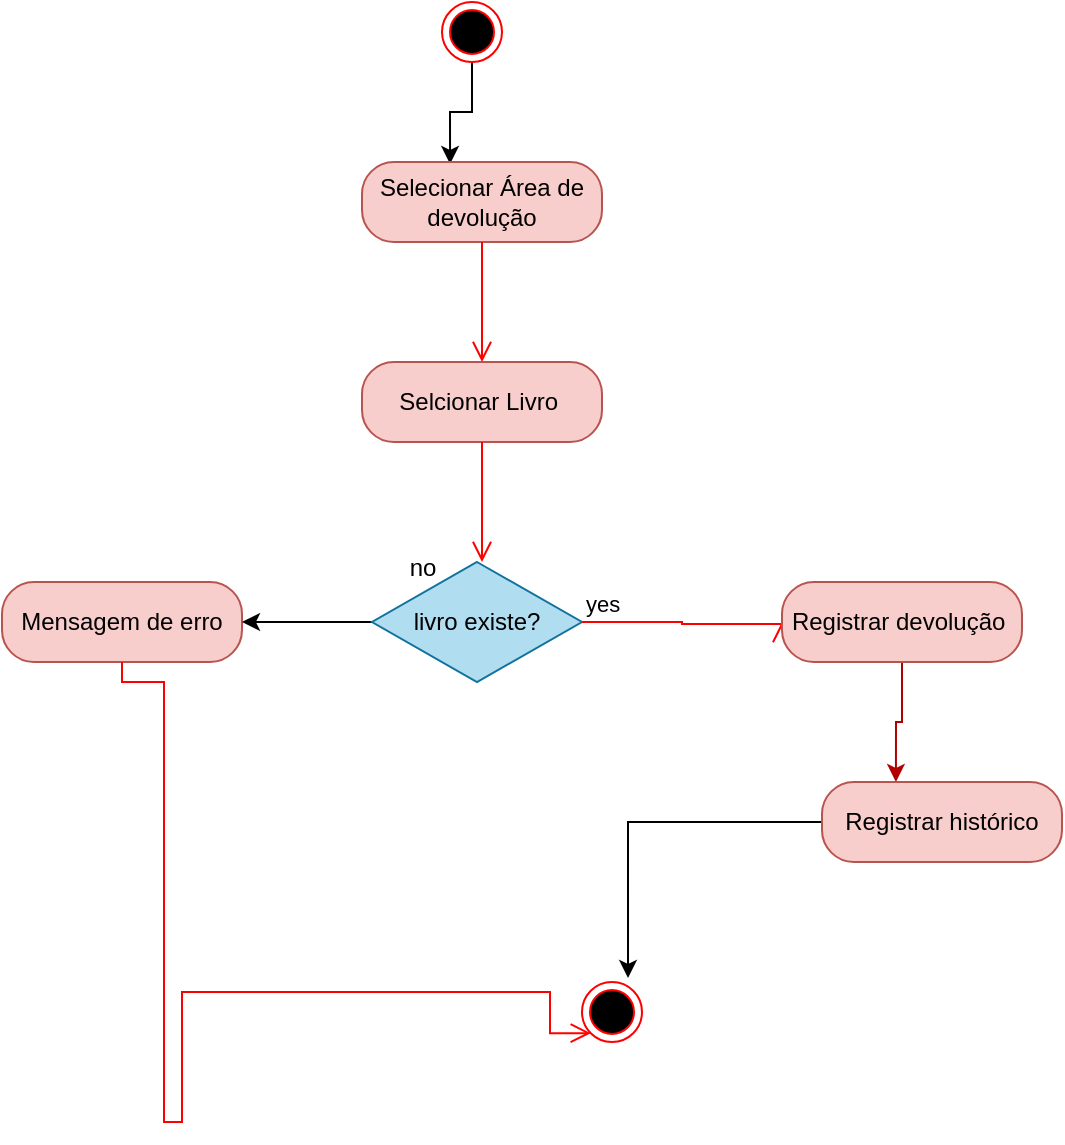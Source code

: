 <mxfile version="21.7.4" type="device">
  <diagram name="Página-1" id="3ZNqBfEPwck8cRuXNRjr">
    <mxGraphModel dx="880" dy="470" grid="1" gridSize="10" guides="1" tooltips="1" connect="1" arrows="1" fold="1" page="1" pageScale="1" pageWidth="827" pageHeight="1169" math="0" shadow="0">
      <root>
        <mxCell id="0" />
        <mxCell id="1" parent="0" />
        <mxCell id="wuLsv0dlwk853q3iNeAo-21" style="edgeStyle=orthogonalEdgeStyle;rounded=0;orthogonalLoop=1;jettySize=auto;html=1;entryX=0.367;entryY=0.025;entryDx=0;entryDy=0;entryPerimeter=0;" edge="1" parent="1" source="wuLsv0dlwk853q3iNeAo-1" target="wuLsv0dlwk853q3iNeAo-2">
          <mxGeometry relative="1" as="geometry" />
        </mxCell>
        <mxCell id="wuLsv0dlwk853q3iNeAo-1" value="" style="ellipse;html=1;shape=endState;fillColor=#000000;strokeColor=#ff0000;" vertex="1" parent="1">
          <mxGeometry x="240" y="470" width="30" height="30" as="geometry" />
        </mxCell>
        <mxCell id="wuLsv0dlwk853q3iNeAo-2" value="Selecionar Área de devolução" style="rounded=1;whiteSpace=wrap;html=1;arcSize=40;fillColor=#f8cecc;strokeColor=#b85450;" vertex="1" parent="1">
          <mxGeometry x="200" y="550" width="120" height="40" as="geometry" />
        </mxCell>
        <mxCell id="wuLsv0dlwk853q3iNeAo-3" value="" style="edgeStyle=orthogonalEdgeStyle;html=1;verticalAlign=bottom;endArrow=open;endSize=8;strokeColor=#ff0000;rounded=0;" edge="1" source="wuLsv0dlwk853q3iNeAo-2" parent="1">
          <mxGeometry relative="1" as="geometry">
            <mxPoint x="260" y="650" as="targetPoint" />
          </mxGeometry>
        </mxCell>
        <mxCell id="wuLsv0dlwk853q3iNeAo-4" value="Selcionar Livro&amp;nbsp;" style="rounded=1;whiteSpace=wrap;html=1;arcSize=40;fillColor=#f8cecc;strokeColor=#b85450;" vertex="1" parent="1">
          <mxGeometry x="200" y="650" width="120" height="40" as="geometry" />
        </mxCell>
        <mxCell id="wuLsv0dlwk853q3iNeAo-5" value="" style="edgeStyle=orthogonalEdgeStyle;html=1;verticalAlign=bottom;endArrow=open;endSize=8;strokeColor=#ff0000;rounded=0;" edge="1" source="wuLsv0dlwk853q3iNeAo-4" parent="1">
          <mxGeometry relative="1" as="geometry">
            <mxPoint x="260" y="750" as="targetPoint" />
          </mxGeometry>
        </mxCell>
        <mxCell id="wuLsv0dlwk853q3iNeAo-6" value="Mensagem de erro" style="rounded=1;whiteSpace=wrap;html=1;arcSize=40;fillColor=#f8cecc;strokeColor=#b85450;" vertex="1" parent="1">
          <mxGeometry x="20" y="760" width="120" height="40" as="geometry" />
        </mxCell>
        <mxCell id="wuLsv0dlwk853q3iNeAo-7" value="" style="edgeStyle=orthogonalEdgeStyle;html=1;verticalAlign=bottom;endArrow=open;endSize=8;strokeColor=#ff0000;rounded=0;entryX=0;entryY=1;entryDx=0;entryDy=0;" edge="1" source="wuLsv0dlwk853q3iNeAo-6" parent="1" target="wuLsv0dlwk853q3iNeAo-17">
          <mxGeometry relative="1" as="geometry">
            <mxPoint x="110" y="930" as="targetPoint" />
            <Array as="points">
              <mxPoint x="80" y="810" />
              <mxPoint x="101" y="810" />
              <mxPoint x="101" y="1030" />
              <mxPoint x="110" y="1030" />
              <mxPoint x="110" y="965" />
              <mxPoint x="294" y="965" />
            </Array>
          </mxGeometry>
        </mxCell>
        <mxCell id="wuLsv0dlwk853q3iNeAo-13" style="edgeStyle=orthogonalEdgeStyle;rounded=0;orthogonalLoop=1;jettySize=auto;html=1;entryX=1;entryY=0.5;entryDx=0;entryDy=0;" edge="1" parent="1" source="wuLsv0dlwk853q3iNeAo-8" target="wuLsv0dlwk853q3iNeAo-6">
          <mxGeometry relative="1" as="geometry" />
        </mxCell>
        <mxCell id="wuLsv0dlwk853q3iNeAo-8" value="livro existe?" style="rhombus;whiteSpace=wrap;html=1;fillColor=#b1ddf0;strokeColor=#10739e;" vertex="1" parent="1">
          <mxGeometry x="205" y="750" width="105" height="60" as="geometry" />
        </mxCell>
        <mxCell id="wuLsv0dlwk853q3iNeAo-9" value="yes" style="edgeStyle=orthogonalEdgeStyle;html=1;align=left;verticalAlign=bottom;endArrow=open;endSize=8;strokeColor=#ff0000;rounded=0;" edge="1" source="wuLsv0dlwk853q3iNeAo-8" parent="1">
          <mxGeometry x="-1" relative="1" as="geometry">
            <mxPoint x="410" y="780" as="targetPoint" />
            <Array as="points">
              <mxPoint x="360" y="780" />
              <mxPoint x="360" y="781" />
            </Array>
          </mxGeometry>
        </mxCell>
        <mxCell id="wuLsv0dlwk853q3iNeAo-11" value="no" style="text;html=1;align=center;verticalAlign=middle;resizable=0;points=[];autosize=1;strokeColor=none;fillColor=none;" vertex="1" parent="1">
          <mxGeometry x="210" y="738" width="40" height="30" as="geometry" />
        </mxCell>
        <mxCell id="wuLsv0dlwk853q3iNeAo-20" style="edgeStyle=orthogonalEdgeStyle;rounded=0;orthogonalLoop=1;jettySize=auto;html=1;entryX=0.308;entryY=0;entryDx=0;entryDy=0;entryPerimeter=0;fillColor=#e51400;strokeColor=#B20000;" edge="1" parent="1" source="wuLsv0dlwk853q3iNeAo-14" target="wuLsv0dlwk853q3iNeAo-15">
          <mxGeometry relative="1" as="geometry" />
        </mxCell>
        <mxCell id="wuLsv0dlwk853q3iNeAo-14" value="Registrar devolução&amp;nbsp;" style="rounded=1;whiteSpace=wrap;html=1;arcSize=40;fillColor=#f8cecc;strokeColor=#b85450;" vertex="1" parent="1">
          <mxGeometry x="410" y="760" width="120" height="40" as="geometry" />
        </mxCell>
        <mxCell id="wuLsv0dlwk853q3iNeAo-19" style="edgeStyle=orthogonalEdgeStyle;rounded=0;orthogonalLoop=1;jettySize=auto;html=1;entryX=0.767;entryY=-0.067;entryDx=0;entryDy=0;entryPerimeter=0;" edge="1" parent="1" source="wuLsv0dlwk853q3iNeAo-15" target="wuLsv0dlwk853q3iNeAo-17">
          <mxGeometry relative="1" as="geometry" />
        </mxCell>
        <mxCell id="wuLsv0dlwk853q3iNeAo-15" value="Registrar histórico" style="rounded=1;whiteSpace=wrap;html=1;arcSize=40;fillColor=#f8cecc;strokeColor=#b85450;" vertex="1" parent="1">
          <mxGeometry x="430" y="860" width="120" height="40" as="geometry" />
        </mxCell>
        <mxCell id="wuLsv0dlwk853q3iNeAo-17" value="" style="ellipse;html=1;shape=endState;fillColor=#000000;strokeColor=#ff0000;" vertex="1" parent="1">
          <mxGeometry x="310" y="960" width="30" height="30" as="geometry" />
        </mxCell>
      </root>
    </mxGraphModel>
  </diagram>
</mxfile>
